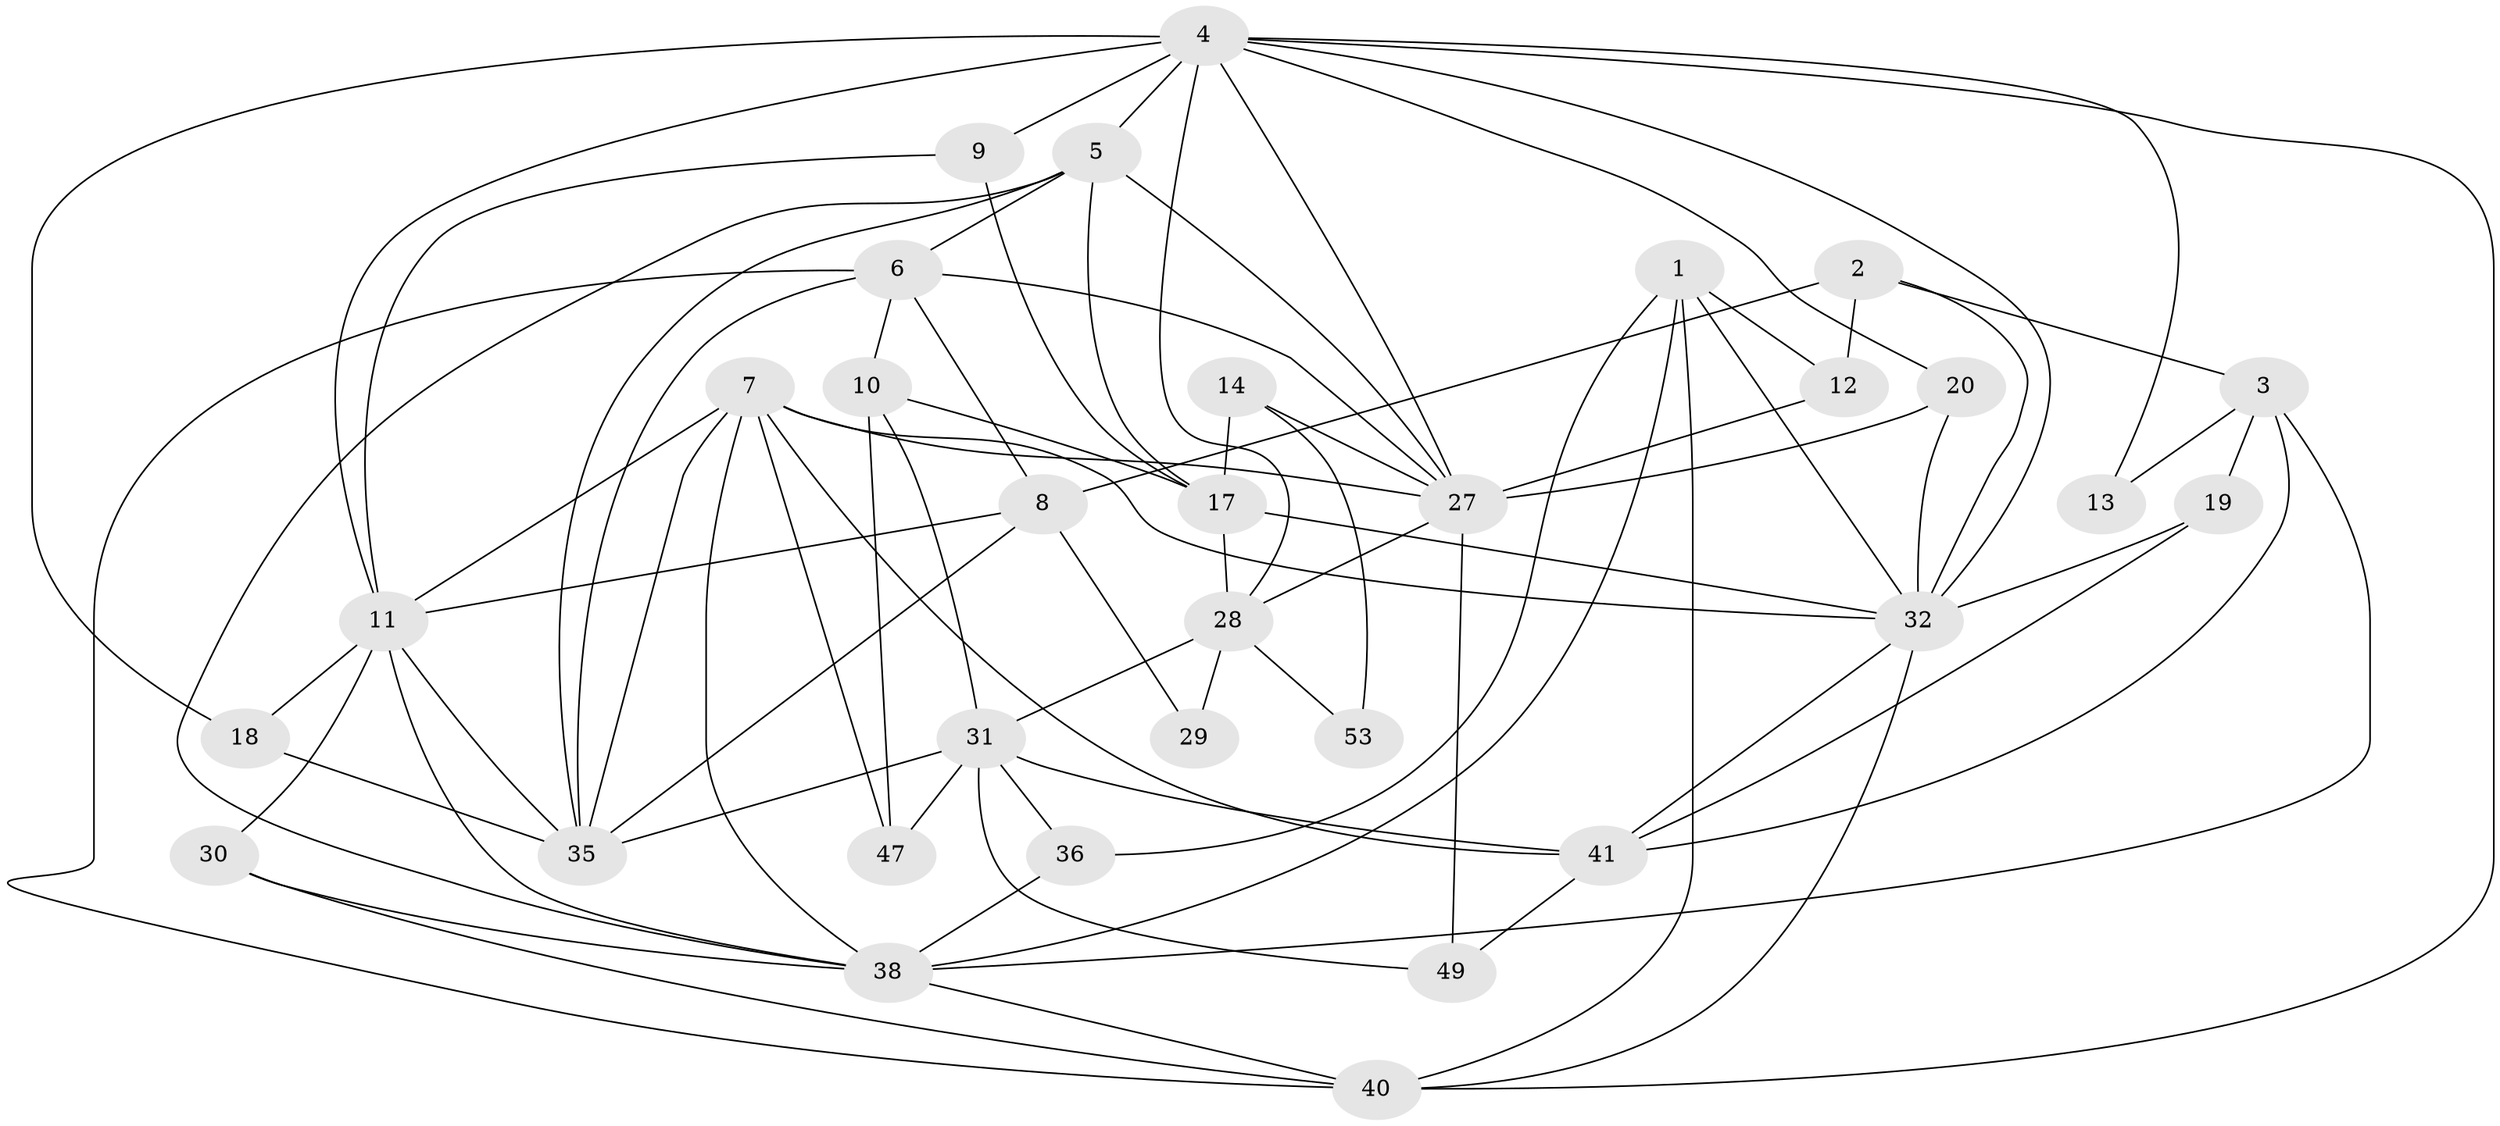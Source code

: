 // Generated by graph-tools (version 1.1) at 2025/52/02/27/25 19:52:01]
// undirected, 32 vertices, 80 edges
graph export_dot {
graph [start="1"]
  node [color=gray90,style=filled];
  1 [super="+26"];
  2 [super="+16"];
  3 [super="+37"];
  4 [super="+24"];
  5 [super="+23"];
  6 [super="+25"];
  7 [super="+51"];
  8 [super="+42"];
  9 [super="+15"];
  10 [super="+22"];
  11 [super="+46"];
  12;
  13;
  14;
  17 [super="+44"];
  18 [super="+21"];
  19;
  20;
  27 [super="+39"];
  28 [super="+34"];
  29;
  30;
  31 [super="+45"];
  32 [super="+33"];
  35 [super="+43"];
  36;
  38 [super="+52"];
  40 [super="+50"];
  41 [super="+48"];
  47;
  49;
  53;
  1 -- 32;
  1 -- 36;
  1 -- 38;
  1 -- 40;
  1 -- 12;
  2 -- 12 [weight=2];
  2 -- 8;
  2 -- 32;
  2 -- 3;
  3 -- 41;
  3 -- 19;
  3 -- 13;
  3 -- 38;
  4 -- 32;
  4 -- 20;
  4 -- 40;
  4 -- 9 [weight=2];
  4 -- 27;
  4 -- 13;
  4 -- 11;
  4 -- 28;
  4 -- 5;
  4 -- 18;
  5 -- 6;
  5 -- 17;
  5 -- 27;
  5 -- 38;
  5 -- 35;
  6 -- 27;
  6 -- 8;
  6 -- 10;
  6 -- 40;
  6 -- 35;
  7 -- 38;
  7 -- 41;
  7 -- 11;
  7 -- 47;
  7 -- 27;
  7 -- 32;
  7 -- 35;
  8 -- 11;
  8 -- 35;
  8 -- 29;
  9 -- 11;
  9 -- 17;
  10 -- 47;
  10 -- 31;
  10 -- 17;
  11 -- 35;
  11 -- 38;
  11 -- 18;
  11 -- 30;
  12 -- 27;
  14 -- 27;
  14 -- 53;
  14 -- 17;
  17 -- 28 [weight=2];
  17 -- 32;
  18 -- 35;
  19 -- 32 [weight=2];
  19 -- 41;
  20 -- 27;
  20 -- 32;
  27 -- 49;
  27 -- 28;
  28 -- 29;
  28 -- 53;
  28 -- 31 [weight=2];
  30 -- 38;
  30 -- 40;
  31 -- 35;
  31 -- 36;
  31 -- 49;
  31 -- 47;
  31 -- 41;
  32 -- 40;
  32 -- 41;
  36 -- 38;
  38 -- 40;
  41 -- 49;
}
